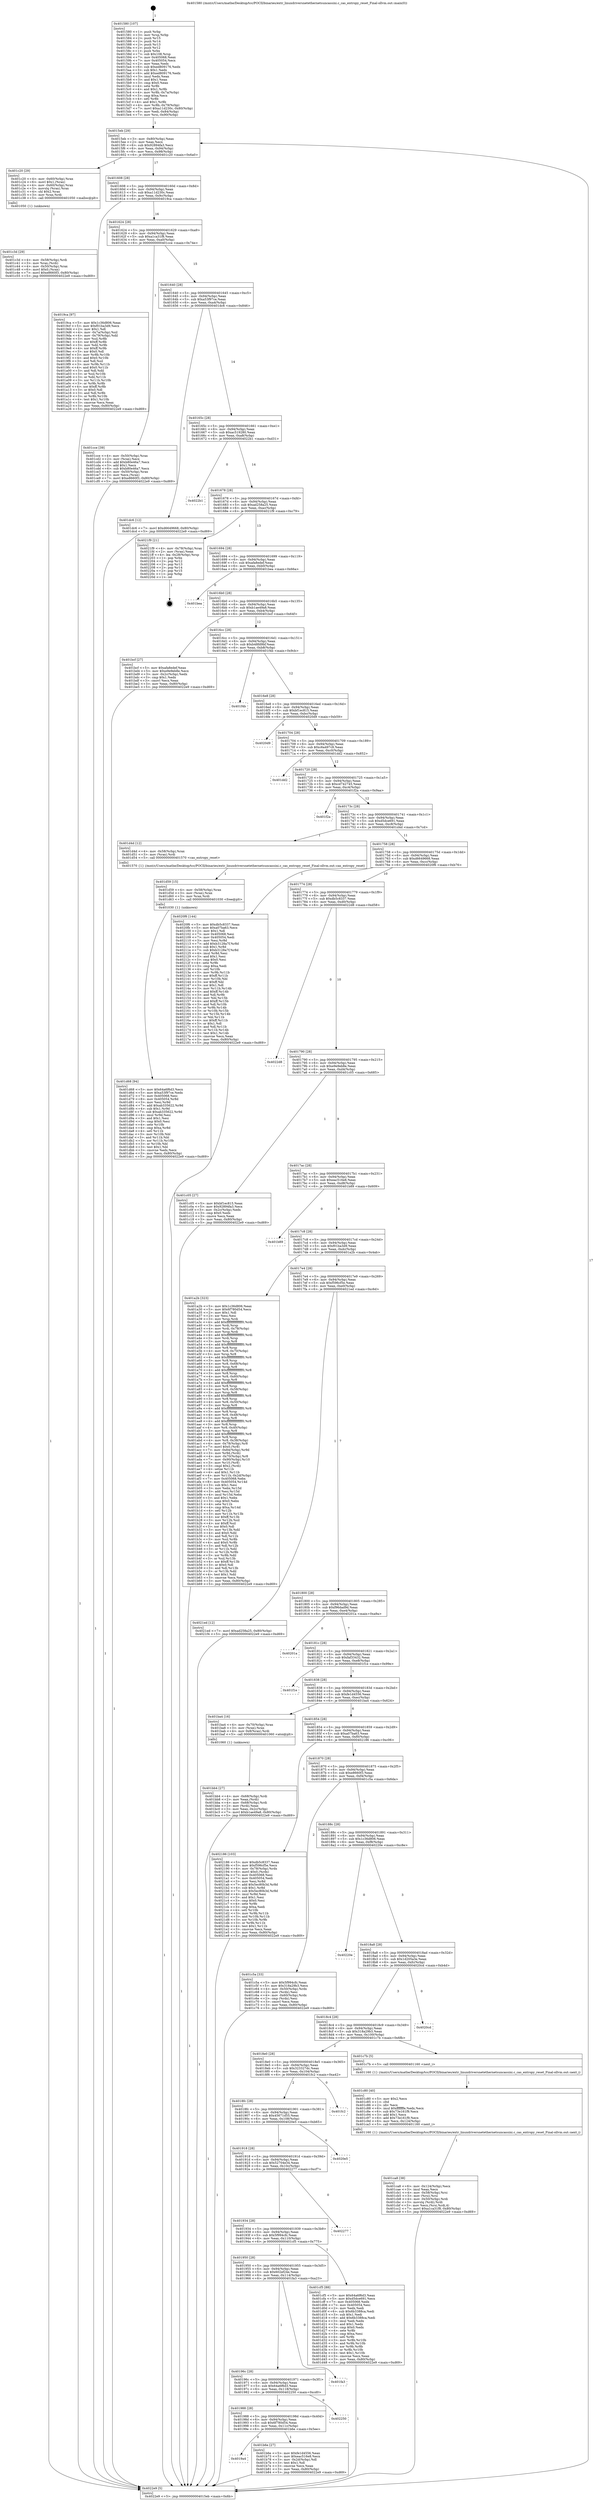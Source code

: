 digraph "0x401580" {
  label = "0x401580 (/mnt/c/Users/mathe/Desktop/tcc/POCII/binaries/extr_linuxdriversnetethernetsuncassini.c_cas_entropy_reset_Final-ollvm.out::main(0))"
  labelloc = "t"
  node[shape=record]

  Entry [label="",width=0.3,height=0.3,shape=circle,fillcolor=black,style=filled]
  "0x4015eb" [label="{
     0x4015eb [29]\l
     | [instrs]\l
     &nbsp;&nbsp;0x4015eb \<+3\>: mov -0x80(%rbp),%eax\l
     &nbsp;&nbsp;0x4015ee \<+2\>: mov %eax,%ecx\l
     &nbsp;&nbsp;0x4015f0 \<+6\>: sub $0x92894fa3,%ecx\l
     &nbsp;&nbsp;0x4015f6 \<+6\>: mov %eax,-0x94(%rbp)\l
     &nbsp;&nbsp;0x4015fc \<+6\>: mov %ecx,-0x98(%rbp)\l
     &nbsp;&nbsp;0x401602 \<+6\>: je 0000000000401c20 \<main+0x6a0\>\l
  }"]
  "0x401c20" [label="{
     0x401c20 [29]\l
     | [instrs]\l
     &nbsp;&nbsp;0x401c20 \<+4\>: mov -0x60(%rbp),%rax\l
     &nbsp;&nbsp;0x401c24 \<+6\>: movl $0x1,(%rax)\l
     &nbsp;&nbsp;0x401c2a \<+4\>: mov -0x60(%rbp),%rax\l
     &nbsp;&nbsp;0x401c2e \<+3\>: movslq (%rax),%rax\l
     &nbsp;&nbsp;0x401c31 \<+4\>: shl $0x2,%rax\l
     &nbsp;&nbsp;0x401c35 \<+3\>: mov %rax,%rdi\l
     &nbsp;&nbsp;0x401c38 \<+5\>: call 0000000000401050 \<malloc@plt\>\l
     | [calls]\l
     &nbsp;&nbsp;0x401050 \{1\} (unknown)\l
  }"]
  "0x401608" [label="{
     0x401608 [28]\l
     | [instrs]\l
     &nbsp;&nbsp;0x401608 \<+5\>: jmp 000000000040160d \<main+0x8d\>\l
     &nbsp;&nbsp;0x40160d \<+6\>: mov -0x94(%rbp),%eax\l
     &nbsp;&nbsp;0x401613 \<+5\>: sub $0xa11d230c,%eax\l
     &nbsp;&nbsp;0x401618 \<+6\>: mov %eax,-0x9c(%rbp)\l
     &nbsp;&nbsp;0x40161e \<+6\>: je 00000000004019ca \<main+0x44a\>\l
  }"]
  Exit [label="",width=0.3,height=0.3,shape=circle,fillcolor=black,style=filled,peripheries=2]
  "0x4019ca" [label="{
     0x4019ca [97]\l
     | [instrs]\l
     &nbsp;&nbsp;0x4019ca \<+5\>: mov $0x1c36d806,%eax\l
     &nbsp;&nbsp;0x4019cf \<+5\>: mov $0xf01ba3d9,%ecx\l
     &nbsp;&nbsp;0x4019d4 \<+2\>: mov $0x1,%dl\l
     &nbsp;&nbsp;0x4019d6 \<+4\>: mov -0x7a(%rbp),%sil\l
     &nbsp;&nbsp;0x4019da \<+4\>: mov -0x79(%rbp),%dil\l
     &nbsp;&nbsp;0x4019de \<+3\>: mov %sil,%r8b\l
     &nbsp;&nbsp;0x4019e1 \<+4\>: xor $0xff,%r8b\l
     &nbsp;&nbsp;0x4019e5 \<+3\>: mov %dil,%r9b\l
     &nbsp;&nbsp;0x4019e8 \<+4\>: xor $0xff,%r9b\l
     &nbsp;&nbsp;0x4019ec \<+3\>: xor $0x0,%dl\l
     &nbsp;&nbsp;0x4019ef \<+3\>: mov %r8b,%r10b\l
     &nbsp;&nbsp;0x4019f2 \<+4\>: and $0x0,%r10b\l
     &nbsp;&nbsp;0x4019f6 \<+3\>: and %dl,%sil\l
     &nbsp;&nbsp;0x4019f9 \<+3\>: mov %r9b,%r11b\l
     &nbsp;&nbsp;0x4019fc \<+4\>: and $0x0,%r11b\l
     &nbsp;&nbsp;0x401a00 \<+3\>: and %dl,%dil\l
     &nbsp;&nbsp;0x401a03 \<+3\>: or %sil,%r10b\l
     &nbsp;&nbsp;0x401a06 \<+3\>: or %dil,%r11b\l
     &nbsp;&nbsp;0x401a09 \<+3\>: xor %r11b,%r10b\l
     &nbsp;&nbsp;0x401a0c \<+3\>: or %r9b,%r8b\l
     &nbsp;&nbsp;0x401a0f \<+4\>: xor $0xff,%r8b\l
     &nbsp;&nbsp;0x401a13 \<+3\>: or $0x0,%dl\l
     &nbsp;&nbsp;0x401a16 \<+3\>: and %dl,%r8b\l
     &nbsp;&nbsp;0x401a19 \<+3\>: or %r8b,%r10b\l
     &nbsp;&nbsp;0x401a1c \<+4\>: test $0x1,%r10b\l
     &nbsp;&nbsp;0x401a20 \<+3\>: cmovne %ecx,%eax\l
     &nbsp;&nbsp;0x401a23 \<+3\>: mov %eax,-0x80(%rbp)\l
     &nbsp;&nbsp;0x401a26 \<+5\>: jmp 00000000004022e9 \<main+0xd69\>\l
  }"]
  "0x401624" [label="{
     0x401624 [28]\l
     | [instrs]\l
     &nbsp;&nbsp;0x401624 \<+5\>: jmp 0000000000401629 \<main+0xa9\>\l
     &nbsp;&nbsp;0x401629 \<+6\>: mov -0x94(%rbp),%eax\l
     &nbsp;&nbsp;0x40162f \<+5\>: sub $0xa1ca31f8,%eax\l
     &nbsp;&nbsp;0x401634 \<+6\>: mov %eax,-0xa0(%rbp)\l
     &nbsp;&nbsp;0x40163a \<+6\>: je 0000000000401cce \<main+0x74e\>\l
  }"]
  "0x4022e9" [label="{
     0x4022e9 [5]\l
     | [instrs]\l
     &nbsp;&nbsp;0x4022e9 \<+5\>: jmp 00000000004015eb \<main+0x6b\>\l
  }"]
  "0x401580" [label="{
     0x401580 [107]\l
     | [instrs]\l
     &nbsp;&nbsp;0x401580 \<+1\>: push %rbp\l
     &nbsp;&nbsp;0x401581 \<+3\>: mov %rsp,%rbp\l
     &nbsp;&nbsp;0x401584 \<+2\>: push %r15\l
     &nbsp;&nbsp;0x401586 \<+2\>: push %r14\l
     &nbsp;&nbsp;0x401588 \<+2\>: push %r13\l
     &nbsp;&nbsp;0x40158a \<+2\>: push %r12\l
     &nbsp;&nbsp;0x40158c \<+1\>: push %rbx\l
     &nbsp;&nbsp;0x40158d \<+7\>: sub $0x108,%rsp\l
     &nbsp;&nbsp;0x401594 \<+7\>: mov 0x405068,%eax\l
     &nbsp;&nbsp;0x40159b \<+7\>: mov 0x405054,%ecx\l
     &nbsp;&nbsp;0x4015a2 \<+2\>: mov %eax,%edx\l
     &nbsp;&nbsp;0x4015a4 \<+6\>: sub $0xed809176,%edx\l
     &nbsp;&nbsp;0x4015aa \<+3\>: sub $0x1,%edx\l
     &nbsp;&nbsp;0x4015ad \<+6\>: add $0xed809176,%edx\l
     &nbsp;&nbsp;0x4015b3 \<+3\>: imul %edx,%eax\l
     &nbsp;&nbsp;0x4015b6 \<+3\>: and $0x1,%eax\l
     &nbsp;&nbsp;0x4015b9 \<+3\>: cmp $0x0,%eax\l
     &nbsp;&nbsp;0x4015bc \<+4\>: sete %r8b\l
     &nbsp;&nbsp;0x4015c0 \<+4\>: and $0x1,%r8b\l
     &nbsp;&nbsp;0x4015c4 \<+4\>: mov %r8b,-0x7a(%rbp)\l
     &nbsp;&nbsp;0x4015c8 \<+3\>: cmp $0xa,%ecx\l
     &nbsp;&nbsp;0x4015cb \<+4\>: setl %r8b\l
     &nbsp;&nbsp;0x4015cf \<+4\>: and $0x1,%r8b\l
     &nbsp;&nbsp;0x4015d3 \<+4\>: mov %r8b,-0x79(%rbp)\l
     &nbsp;&nbsp;0x4015d7 \<+7\>: movl $0xa11d230c,-0x80(%rbp)\l
     &nbsp;&nbsp;0x4015de \<+6\>: mov %edi,-0x84(%rbp)\l
     &nbsp;&nbsp;0x4015e4 \<+7\>: mov %rsi,-0x90(%rbp)\l
  }"]
  "0x401d68" [label="{
     0x401d68 [94]\l
     | [instrs]\l
     &nbsp;&nbsp;0x401d68 \<+5\>: mov $0x64a6f6d3,%ecx\l
     &nbsp;&nbsp;0x401d6d \<+5\>: mov $0xa53f97ce,%edx\l
     &nbsp;&nbsp;0x401d72 \<+7\>: mov 0x405068,%esi\l
     &nbsp;&nbsp;0x401d79 \<+8\>: mov 0x405054,%r8d\l
     &nbsp;&nbsp;0x401d81 \<+3\>: mov %esi,%r9d\l
     &nbsp;&nbsp;0x401d84 \<+7\>: add $0xab335622,%r9d\l
     &nbsp;&nbsp;0x401d8b \<+4\>: sub $0x1,%r9d\l
     &nbsp;&nbsp;0x401d8f \<+7\>: sub $0xab335622,%r9d\l
     &nbsp;&nbsp;0x401d96 \<+4\>: imul %r9d,%esi\l
     &nbsp;&nbsp;0x401d9a \<+3\>: and $0x1,%esi\l
     &nbsp;&nbsp;0x401d9d \<+3\>: cmp $0x0,%esi\l
     &nbsp;&nbsp;0x401da0 \<+4\>: sete %r10b\l
     &nbsp;&nbsp;0x401da4 \<+4\>: cmp $0xa,%r8d\l
     &nbsp;&nbsp;0x401da8 \<+4\>: setl %r11b\l
     &nbsp;&nbsp;0x401dac \<+3\>: mov %r10b,%bl\l
     &nbsp;&nbsp;0x401daf \<+3\>: and %r11b,%bl\l
     &nbsp;&nbsp;0x401db2 \<+3\>: xor %r11b,%r10b\l
     &nbsp;&nbsp;0x401db5 \<+3\>: or %r10b,%bl\l
     &nbsp;&nbsp;0x401db8 \<+3\>: test $0x1,%bl\l
     &nbsp;&nbsp;0x401dbb \<+3\>: cmovne %edx,%ecx\l
     &nbsp;&nbsp;0x401dbe \<+3\>: mov %ecx,-0x80(%rbp)\l
     &nbsp;&nbsp;0x401dc1 \<+5\>: jmp 00000000004022e9 \<main+0xd69\>\l
  }"]
  "0x401cce" [label="{
     0x401cce [39]\l
     | [instrs]\l
     &nbsp;&nbsp;0x401cce \<+4\>: mov -0x50(%rbp),%rax\l
     &nbsp;&nbsp;0x401cd2 \<+2\>: mov (%rax),%ecx\l
     &nbsp;&nbsp;0x401cd4 \<+6\>: add $0xb80e46a7,%ecx\l
     &nbsp;&nbsp;0x401cda \<+3\>: add $0x1,%ecx\l
     &nbsp;&nbsp;0x401cdd \<+6\>: sub $0xb80e46a7,%ecx\l
     &nbsp;&nbsp;0x401ce3 \<+4\>: mov -0x50(%rbp),%rax\l
     &nbsp;&nbsp;0x401ce7 \<+2\>: mov %ecx,(%rax)\l
     &nbsp;&nbsp;0x401ce9 \<+7\>: movl $0xe8660f3,-0x80(%rbp)\l
     &nbsp;&nbsp;0x401cf0 \<+5\>: jmp 00000000004022e9 \<main+0xd69\>\l
  }"]
  "0x401640" [label="{
     0x401640 [28]\l
     | [instrs]\l
     &nbsp;&nbsp;0x401640 \<+5\>: jmp 0000000000401645 \<main+0xc5\>\l
     &nbsp;&nbsp;0x401645 \<+6\>: mov -0x94(%rbp),%eax\l
     &nbsp;&nbsp;0x40164b \<+5\>: sub $0xa53f97ce,%eax\l
     &nbsp;&nbsp;0x401650 \<+6\>: mov %eax,-0xa4(%rbp)\l
     &nbsp;&nbsp;0x401656 \<+6\>: je 0000000000401dc6 \<main+0x846\>\l
  }"]
  "0x401d59" [label="{
     0x401d59 [15]\l
     | [instrs]\l
     &nbsp;&nbsp;0x401d59 \<+4\>: mov -0x58(%rbp),%rax\l
     &nbsp;&nbsp;0x401d5d \<+3\>: mov (%rax),%rax\l
     &nbsp;&nbsp;0x401d60 \<+3\>: mov %rax,%rdi\l
     &nbsp;&nbsp;0x401d63 \<+5\>: call 0000000000401030 \<free@plt\>\l
     | [calls]\l
     &nbsp;&nbsp;0x401030 \{1\} (unknown)\l
  }"]
  "0x401dc6" [label="{
     0x401dc6 [12]\l
     | [instrs]\l
     &nbsp;&nbsp;0x401dc6 \<+7\>: movl $0xd6649668,-0x80(%rbp)\l
     &nbsp;&nbsp;0x401dcd \<+5\>: jmp 00000000004022e9 \<main+0xd69\>\l
  }"]
  "0x40165c" [label="{
     0x40165c [28]\l
     | [instrs]\l
     &nbsp;&nbsp;0x40165c \<+5\>: jmp 0000000000401661 \<main+0xe1\>\l
     &nbsp;&nbsp;0x401661 \<+6\>: mov -0x94(%rbp),%eax\l
     &nbsp;&nbsp;0x401667 \<+5\>: sub $0xac519280,%eax\l
     &nbsp;&nbsp;0x40166c \<+6\>: mov %eax,-0xa8(%rbp)\l
     &nbsp;&nbsp;0x401672 \<+6\>: je 00000000004022b1 \<main+0xd31\>\l
  }"]
  "0x401ca8" [label="{
     0x401ca8 [38]\l
     | [instrs]\l
     &nbsp;&nbsp;0x401ca8 \<+6\>: mov -0x124(%rbp),%ecx\l
     &nbsp;&nbsp;0x401cae \<+3\>: imul %eax,%ecx\l
     &nbsp;&nbsp;0x401cb1 \<+4\>: mov -0x58(%rbp),%rsi\l
     &nbsp;&nbsp;0x401cb5 \<+3\>: mov (%rsi),%rsi\l
     &nbsp;&nbsp;0x401cb8 \<+4\>: mov -0x50(%rbp),%rdi\l
     &nbsp;&nbsp;0x401cbc \<+3\>: movslq (%rdi),%rdi\l
     &nbsp;&nbsp;0x401cbf \<+3\>: mov %ecx,(%rsi,%rdi,4)\l
     &nbsp;&nbsp;0x401cc2 \<+7\>: movl $0xa1ca31f8,-0x80(%rbp)\l
     &nbsp;&nbsp;0x401cc9 \<+5\>: jmp 00000000004022e9 \<main+0xd69\>\l
  }"]
  "0x4022b1" [label="{
     0x4022b1\l
  }", style=dashed]
  "0x401678" [label="{
     0x401678 [28]\l
     | [instrs]\l
     &nbsp;&nbsp;0x401678 \<+5\>: jmp 000000000040167d \<main+0xfd\>\l
     &nbsp;&nbsp;0x40167d \<+6\>: mov -0x94(%rbp),%eax\l
     &nbsp;&nbsp;0x401683 \<+5\>: sub $0xad258a25,%eax\l
     &nbsp;&nbsp;0x401688 \<+6\>: mov %eax,-0xac(%rbp)\l
     &nbsp;&nbsp;0x40168e \<+6\>: je 00000000004021f9 \<main+0xc79\>\l
  }"]
  "0x401c80" [label="{
     0x401c80 [40]\l
     | [instrs]\l
     &nbsp;&nbsp;0x401c80 \<+5\>: mov $0x2,%ecx\l
     &nbsp;&nbsp;0x401c85 \<+1\>: cltd\l
     &nbsp;&nbsp;0x401c86 \<+2\>: idiv %ecx\l
     &nbsp;&nbsp;0x401c88 \<+6\>: imul $0xfffffffe,%edx,%ecx\l
     &nbsp;&nbsp;0x401c8e \<+6\>: sub $0x73e161f9,%ecx\l
     &nbsp;&nbsp;0x401c94 \<+3\>: add $0x1,%ecx\l
     &nbsp;&nbsp;0x401c97 \<+6\>: add $0x73e161f9,%ecx\l
     &nbsp;&nbsp;0x401c9d \<+6\>: mov %ecx,-0x124(%rbp)\l
     &nbsp;&nbsp;0x401ca3 \<+5\>: call 0000000000401160 \<next_i\>\l
     | [calls]\l
     &nbsp;&nbsp;0x401160 \{1\} (/mnt/c/Users/mathe/Desktop/tcc/POCII/binaries/extr_linuxdriversnetethernetsuncassini.c_cas_entropy_reset_Final-ollvm.out::next_i)\l
  }"]
  "0x4021f9" [label="{
     0x4021f9 [21]\l
     | [instrs]\l
     &nbsp;&nbsp;0x4021f9 \<+4\>: mov -0x78(%rbp),%rax\l
     &nbsp;&nbsp;0x4021fd \<+2\>: mov (%rax),%eax\l
     &nbsp;&nbsp;0x4021ff \<+4\>: lea -0x28(%rbp),%rsp\l
     &nbsp;&nbsp;0x402203 \<+1\>: pop %rbx\l
     &nbsp;&nbsp;0x402204 \<+2\>: pop %r12\l
     &nbsp;&nbsp;0x402206 \<+2\>: pop %r13\l
     &nbsp;&nbsp;0x402208 \<+2\>: pop %r14\l
     &nbsp;&nbsp;0x40220a \<+2\>: pop %r15\l
     &nbsp;&nbsp;0x40220c \<+1\>: pop %rbp\l
     &nbsp;&nbsp;0x40220d \<+1\>: ret\l
  }"]
  "0x401694" [label="{
     0x401694 [28]\l
     | [instrs]\l
     &nbsp;&nbsp;0x401694 \<+5\>: jmp 0000000000401699 \<main+0x119\>\l
     &nbsp;&nbsp;0x401699 \<+6\>: mov -0x94(%rbp),%eax\l
     &nbsp;&nbsp;0x40169f \<+5\>: sub $0xafa8edef,%eax\l
     &nbsp;&nbsp;0x4016a4 \<+6\>: mov %eax,-0xb0(%rbp)\l
     &nbsp;&nbsp;0x4016aa \<+6\>: je 0000000000401bea \<main+0x66a\>\l
  }"]
  "0x401c3d" [label="{
     0x401c3d [29]\l
     | [instrs]\l
     &nbsp;&nbsp;0x401c3d \<+4\>: mov -0x58(%rbp),%rdi\l
     &nbsp;&nbsp;0x401c41 \<+3\>: mov %rax,(%rdi)\l
     &nbsp;&nbsp;0x401c44 \<+4\>: mov -0x50(%rbp),%rax\l
     &nbsp;&nbsp;0x401c48 \<+6\>: movl $0x0,(%rax)\l
     &nbsp;&nbsp;0x401c4e \<+7\>: movl $0xe8660f3,-0x80(%rbp)\l
     &nbsp;&nbsp;0x401c55 \<+5\>: jmp 00000000004022e9 \<main+0xd69\>\l
  }"]
  "0x401bea" [label="{
     0x401bea\l
  }", style=dashed]
  "0x4016b0" [label="{
     0x4016b0 [28]\l
     | [instrs]\l
     &nbsp;&nbsp;0x4016b0 \<+5\>: jmp 00000000004016b5 \<main+0x135\>\l
     &nbsp;&nbsp;0x4016b5 \<+6\>: mov -0x94(%rbp),%eax\l
     &nbsp;&nbsp;0x4016bb \<+5\>: sub $0xb1ae49a8,%eax\l
     &nbsp;&nbsp;0x4016c0 \<+6\>: mov %eax,-0xb4(%rbp)\l
     &nbsp;&nbsp;0x4016c6 \<+6\>: je 0000000000401bcf \<main+0x64f\>\l
  }"]
  "0x401bb4" [label="{
     0x401bb4 [27]\l
     | [instrs]\l
     &nbsp;&nbsp;0x401bb4 \<+4\>: mov -0x68(%rbp),%rdi\l
     &nbsp;&nbsp;0x401bb8 \<+2\>: mov %eax,(%rdi)\l
     &nbsp;&nbsp;0x401bba \<+4\>: mov -0x68(%rbp),%rdi\l
     &nbsp;&nbsp;0x401bbe \<+2\>: mov (%rdi),%eax\l
     &nbsp;&nbsp;0x401bc0 \<+3\>: mov %eax,-0x2c(%rbp)\l
     &nbsp;&nbsp;0x401bc3 \<+7\>: movl $0xb1ae49a8,-0x80(%rbp)\l
     &nbsp;&nbsp;0x401bca \<+5\>: jmp 00000000004022e9 \<main+0xd69\>\l
  }"]
  "0x401bcf" [label="{
     0x401bcf [27]\l
     | [instrs]\l
     &nbsp;&nbsp;0x401bcf \<+5\>: mov $0xafa8edef,%eax\l
     &nbsp;&nbsp;0x401bd4 \<+5\>: mov $0xe9e9eb8e,%ecx\l
     &nbsp;&nbsp;0x401bd9 \<+3\>: mov -0x2c(%rbp),%edx\l
     &nbsp;&nbsp;0x401bdc \<+3\>: cmp $0x1,%edx\l
     &nbsp;&nbsp;0x401bdf \<+3\>: cmovl %ecx,%eax\l
     &nbsp;&nbsp;0x401be2 \<+3\>: mov %eax,-0x80(%rbp)\l
     &nbsp;&nbsp;0x401be5 \<+5\>: jmp 00000000004022e9 \<main+0xd69\>\l
  }"]
  "0x4016cc" [label="{
     0x4016cc [28]\l
     | [instrs]\l
     &nbsp;&nbsp;0x4016cc \<+5\>: jmp 00000000004016d1 \<main+0x151\>\l
     &nbsp;&nbsp;0x4016d1 \<+6\>: mov -0x94(%rbp),%eax\l
     &nbsp;&nbsp;0x4016d7 \<+5\>: sub $0xb48fd9bf,%eax\l
     &nbsp;&nbsp;0x4016dc \<+6\>: mov %eax,-0xb8(%rbp)\l
     &nbsp;&nbsp;0x4016e2 \<+6\>: je 0000000000401f4b \<main+0x9cb\>\l
  }"]
  "0x4019a4" [label="{
     0x4019a4\l
  }", style=dashed]
  "0x401f4b" [label="{
     0x401f4b\l
  }", style=dashed]
  "0x4016e8" [label="{
     0x4016e8 [28]\l
     | [instrs]\l
     &nbsp;&nbsp;0x4016e8 \<+5\>: jmp 00000000004016ed \<main+0x16d\>\l
     &nbsp;&nbsp;0x4016ed \<+6\>: mov -0x94(%rbp),%eax\l
     &nbsp;&nbsp;0x4016f3 \<+5\>: sub $0xbf1ec815,%eax\l
     &nbsp;&nbsp;0x4016f8 \<+6\>: mov %eax,-0xbc(%rbp)\l
     &nbsp;&nbsp;0x4016fe \<+6\>: je 00000000004020d9 \<main+0xb59\>\l
  }"]
  "0x401b6e" [label="{
     0x401b6e [27]\l
     | [instrs]\l
     &nbsp;&nbsp;0x401b6e \<+5\>: mov $0xfe1d4556,%eax\l
     &nbsp;&nbsp;0x401b73 \<+5\>: mov $0xeac516e8,%ecx\l
     &nbsp;&nbsp;0x401b78 \<+3\>: mov -0x2d(%rbp),%dl\l
     &nbsp;&nbsp;0x401b7b \<+3\>: test $0x1,%dl\l
     &nbsp;&nbsp;0x401b7e \<+3\>: cmovne %ecx,%eax\l
     &nbsp;&nbsp;0x401b81 \<+3\>: mov %eax,-0x80(%rbp)\l
     &nbsp;&nbsp;0x401b84 \<+5\>: jmp 00000000004022e9 \<main+0xd69\>\l
  }"]
  "0x4020d9" [label="{
     0x4020d9\l
  }", style=dashed]
  "0x401704" [label="{
     0x401704 [28]\l
     | [instrs]\l
     &nbsp;&nbsp;0x401704 \<+5\>: jmp 0000000000401709 \<main+0x189\>\l
     &nbsp;&nbsp;0x401709 \<+6\>: mov -0x94(%rbp),%eax\l
     &nbsp;&nbsp;0x40170f \<+5\>: sub $0xc6a497c9,%eax\l
     &nbsp;&nbsp;0x401714 \<+6\>: mov %eax,-0xc0(%rbp)\l
     &nbsp;&nbsp;0x40171a \<+6\>: je 0000000000401dd2 \<main+0x852\>\l
  }"]
  "0x401988" [label="{
     0x401988 [28]\l
     | [instrs]\l
     &nbsp;&nbsp;0x401988 \<+5\>: jmp 000000000040198d \<main+0x40d\>\l
     &nbsp;&nbsp;0x40198d \<+6\>: mov -0x94(%rbp),%eax\l
     &nbsp;&nbsp;0x401993 \<+5\>: sub $0x6f780d54,%eax\l
     &nbsp;&nbsp;0x401998 \<+6\>: mov %eax,-0x11c(%rbp)\l
     &nbsp;&nbsp;0x40199e \<+6\>: je 0000000000401b6e \<main+0x5ee\>\l
  }"]
  "0x401dd2" [label="{
     0x401dd2\l
  }", style=dashed]
  "0x401720" [label="{
     0x401720 [28]\l
     | [instrs]\l
     &nbsp;&nbsp;0x401720 \<+5\>: jmp 0000000000401725 \<main+0x1a5\>\l
     &nbsp;&nbsp;0x401725 \<+6\>: mov -0x94(%rbp),%eax\l
     &nbsp;&nbsp;0x40172b \<+5\>: sub $0xcd742745,%eax\l
     &nbsp;&nbsp;0x401730 \<+6\>: mov %eax,-0xc4(%rbp)\l
     &nbsp;&nbsp;0x401736 \<+6\>: je 0000000000401f2a \<main+0x9aa\>\l
  }"]
  "0x402250" [label="{
     0x402250\l
  }", style=dashed]
  "0x401f2a" [label="{
     0x401f2a\l
  }", style=dashed]
  "0x40173c" [label="{
     0x40173c [28]\l
     | [instrs]\l
     &nbsp;&nbsp;0x40173c \<+5\>: jmp 0000000000401741 \<main+0x1c1\>\l
     &nbsp;&nbsp;0x401741 \<+6\>: mov -0x94(%rbp),%eax\l
     &nbsp;&nbsp;0x401747 \<+5\>: sub $0xd5dce691,%eax\l
     &nbsp;&nbsp;0x40174c \<+6\>: mov %eax,-0xc8(%rbp)\l
     &nbsp;&nbsp;0x401752 \<+6\>: je 0000000000401d4d \<main+0x7cd\>\l
  }"]
  "0x40196c" [label="{
     0x40196c [28]\l
     | [instrs]\l
     &nbsp;&nbsp;0x40196c \<+5\>: jmp 0000000000401971 \<main+0x3f1\>\l
     &nbsp;&nbsp;0x401971 \<+6\>: mov -0x94(%rbp),%eax\l
     &nbsp;&nbsp;0x401977 \<+5\>: sub $0x64a6f6d3,%eax\l
     &nbsp;&nbsp;0x40197c \<+6\>: mov %eax,-0x118(%rbp)\l
     &nbsp;&nbsp;0x401982 \<+6\>: je 0000000000402250 \<main+0xcd0\>\l
  }"]
  "0x401d4d" [label="{
     0x401d4d [12]\l
     | [instrs]\l
     &nbsp;&nbsp;0x401d4d \<+4\>: mov -0x58(%rbp),%rax\l
     &nbsp;&nbsp;0x401d51 \<+3\>: mov (%rax),%rdi\l
     &nbsp;&nbsp;0x401d54 \<+5\>: call 0000000000401570 \<cas_entropy_reset\>\l
     | [calls]\l
     &nbsp;&nbsp;0x401570 \{1\} (/mnt/c/Users/mathe/Desktop/tcc/POCII/binaries/extr_linuxdriversnetethernetsuncassini.c_cas_entropy_reset_Final-ollvm.out::cas_entropy_reset)\l
  }"]
  "0x401758" [label="{
     0x401758 [28]\l
     | [instrs]\l
     &nbsp;&nbsp;0x401758 \<+5\>: jmp 000000000040175d \<main+0x1dd\>\l
     &nbsp;&nbsp;0x40175d \<+6\>: mov -0x94(%rbp),%eax\l
     &nbsp;&nbsp;0x401763 \<+5\>: sub $0xd6649668,%eax\l
     &nbsp;&nbsp;0x401768 \<+6\>: mov %eax,-0xcc(%rbp)\l
     &nbsp;&nbsp;0x40176e \<+6\>: je 00000000004020f6 \<main+0xb76\>\l
  }"]
  "0x401fa3" [label="{
     0x401fa3\l
  }", style=dashed]
  "0x4020f6" [label="{
     0x4020f6 [144]\l
     | [instrs]\l
     &nbsp;&nbsp;0x4020f6 \<+5\>: mov $0xdb5c8337,%eax\l
     &nbsp;&nbsp;0x4020fb \<+5\>: mov $0xa07ba63,%ecx\l
     &nbsp;&nbsp;0x402100 \<+2\>: mov $0x1,%dl\l
     &nbsp;&nbsp;0x402102 \<+7\>: mov 0x405068,%esi\l
     &nbsp;&nbsp;0x402109 \<+7\>: mov 0x405054,%edi\l
     &nbsp;&nbsp;0x402110 \<+3\>: mov %esi,%r8d\l
     &nbsp;&nbsp;0x402113 \<+7\>: add $0xb3128a7f,%r8d\l
     &nbsp;&nbsp;0x40211a \<+4\>: sub $0x1,%r8d\l
     &nbsp;&nbsp;0x40211e \<+7\>: sub $0xb3128a7f,%r8d\l
     &nbsp;&nbsp;0x402125 \<+4\>: imul %r8d,%esi\l
     &nbsp;&nbsp;0x402129 \<+3\>: and $0x1,%esi\l
     &nbsp;&nbsp;0x40212c \<+3\>: cmp $0x0,%esi\l
     &nbsp;&nbsp;0x40212f \<+4\>: sete %r9b\l
     &nbsp;&nbsp;0x402133 \<+3\>: cmp $0xa,%edi\l
     &nbsp;&nbsp;0x402136 \<+4\>: setl %r10b\l
     &nbsp;&nbsp;0x40213a \<+3\>: mov %r9b,%r11b\l
     &nbsp;&nbsp;0x40213d \<+4\>: xor $0xff,%r11b\l
     &nbsp;&nbsp;0x402141 \<+3\>: mov %r10b,%bl\l
     &nbsp;&nbsp;0x402144 \<+3\>: xor $0xff,%bl\l
     &nbsp;&nbsp;0x402147 \<+3\>: xor $0x1,%dl\l
     &nbsp;&nbsp;0x40214a \<+3\>: mov %r11b,%r14b\l
     &nbsp;&nbsp;0x40214d \<+4\>: and $0xff,%r14b\l
     &nbsp;&nbsp;0x402151 \<+3\>: and %dl,%r9b\l
     &nbsp;&nbsp;0x402154 \<+3\>: mov %bl,%r15b\l
     &nbsp;&nbsp;0x402157 \<+4\>: and $0xff,%r15b\l
     &nbsp;&nbsp;0x40215b \<+3\>: and %dl,%r10b\l
     &nbsp;&nbsp;0x40215e \<+3\>: or %r9b,%r14b\l
     &nbsp;&nbsp;0x402161 \<+3\>: or %r10b,%r15b\l
     &nbsp;&nbsp;0x402164 \<+3\>: xor %r15b,%r14b\l
     &nbsp;&nbsp;0x402167 \<+3\>: or %bl,%r11b\l
     &nbsp;&nbsp;0x40216a \<+4\>: xor $0xff,%r11b\l
     &nbsp;&nbsp;0x40216e \<+3\>: or $0x1,%dl\l
     &nbsp;&nbsp;0x402171 \<+3\>: and %dl,%r11b\l
     &nbsp;&nbsp;0x402174 \<+3\>: or %r11b,%r14b\l
     &nbsp;&nbsp;0x402177 \<+4\>: test $0x1,%r14b\l
     &nbsp;&nbsp;0x40217b \<+3\>: cmovne %ecx,%eax\l
     &nbsp;&nbsp;0x40217e \<+3\>: mov %eax,-0x80(%rbp)\l
     &nbsp;&nbsp;0x402181 \<+5\>: jmp 00000000004022e9 \<main+0xd69\>\l
  }"]
  "0x401774" [label="{
     0x401774 [28]\l
     | [instrs]\l
     &nbsp;&nbsp;0x401774 \<+5\>: jmp 0000000000401779 \<main+0x1f9\>\l
     &nbsp;&nbsp;0x401779 \<+6\>: mov -0x94(%rbp),%eax\l
     &nbsp;&nbsp;0x40177f \<+5\>: sub $0xdb5c8337,%eax\l
     &nbsp;&nbsp;0x401784 \<+6\>: mov %eax,-0xd0(%rbp)\l
     &nbsp;&nbsp;0x40178a \<+6\>: je 00000000004022d8 \<main+0xd58\>\l
  }"]
  "0x401950" [label="{
     0x401950 [28]\l
     | [instrs]\l
     &nbsp;&nbsp;0x401950 \<+5\>: jmp 0000000000401955 \<main+0x3d5\>\l
     &nbsp;&nbsp;0x401955 \<+6\>: mov -0x94(%rbp),%eax\l
     &nbsp;&nbsp;0x40195b \<+5\>: sub $0x602ef24e,%eax\l
     &nbsp;&nbsp;0x401960 \<+6\>: mov %eax,-0x114(%rbp)\l
     &nbsp;&nbsp;0x401966 \<+6\>: je 0000000000401fa3 \<main+0xa23\>\l
  }"]
  "0x4022d8" [label="{
     0x4022d8\l
  }", style=dashed]
  "0x401790" [label="{
     0x401790 [28]\l
     | [instrs]\l
     &nbsp;&nbsp;0x401790 \<+5\>: jmp 0000000000401795 \<main+0x215\>\l
     &nbsp;&nbsp;0x401795 \<+6\>: mov -0x94(%rbp),%eax\l
     &nbsp;&nbsp;0x40179b \<+5\>: sub $0xe9e9eb8e,%eax\l
     &nbsp;&nbsp;0x4017a0 \<+6\>: mov %eax,-0xd4(%rbp)\l
     &nbsp;&nbsp;0x4017a6 \<+6\>: je 0000000000401c05 \<main+0x685\>\l
  }"]
  "0x401cf5" [label="{
     0x401cf5 [88]\l
     | [instrs]\l
     &nbsp;&nbsp;0x401cf5 \<+5\>: mov $0x64a6f6d3,%eax\l
     &nbsp;&nbsp;0x401cfa \<+5\>: mov $0xd5dce691,%ecx\l
     &nbsp;&nbsp;0x401cff \<+7\>: mov 0x405068,%edx\l
     &nbsp;&nbsp;0x401d06 \<+7\>: mov 0x405054,%esi\l
     &nbsp;&nbsp;0x401d0d \<+2\>: mov %edx,%edi\l
     &nbsp;&nbsp;0x401d0f \<+6\>: sub $0x6b3388ca,%edi\l
     &nbsp;&nbsp;0x401d15 \<+3\>: sub $0x1,%edi\l
     &nbsp;&nbsp;0x401d18 \<+6\>: add $0x6b3388ca,%edi\l
     &nbsp;&nbsp;0x401d1e \<+3\>: imul %edi,%edx\l
     &nbsp;&nbsp;0x401d21 \<+3\>: and $0x1,%edx\l
     &nbsp;&nbsp;0x401d24 \<+3\>: cmp $0x0,%edx\l
     &nbsp;&nbsp;0x401d27 \<+4\>: sete %r8b\l
     &nbsp;&nbsp;0x401d2b \<+3\>: cmp $0xa,%esi\l
     &nbsp;&nbsp;0x401d2e \<+4\>: setl %r9b\l
     &nbsp;&nbsp;0x401d32 \<+3\>: mov %r8b,%r10b\l
     &nbsp;&nbsp;0x401d35 \<+3\>: and %r9b,%r10b\l
     &nbsp;&nbsp;0x401d38 \<+3\>: xor %r9b,%r8b\l
     &nbsp;&nbsp;0x401d3b \<+3\>: or %r8b,%r10b\l
     &nbsp;&nbsp;0x401d3e \<+4\>: test $0x1,%r10b\l
     &nbsp;&nbsp;0x401d42 \<+3\>: cmovne %ecx,%eax\l
     &nbsp;&nbsp;0x401d45 \<+3\>: mov %eax,-0x80(%rbp)\l
     &nbsp;&nbsp;0x401d48 \<+5\>: jmp 00000000004022e9 \<main+0xd69\>\l
  }"]
  "0x401c05" [label="{
     0x401c05 [27]\l
     | [instrs]\l
     &nbsp;&nbsp;0x401c05 \<+5\>: mov $0xbf1ec815,%eax\l
     &nbsp;&nbsp;0x401c0a \<+5\>: mov $0x92894fa3,%ecx\l
     &nbsp;&nbsp;0x401c0f \<+3\>: mov -0x2c(%rbp),%edx\l
     &nbsp;&nbsp;0x401c12 \<+3\>: cmp $0x0,%edx\l
     &nbsp;&nbsp;0x401c15 \<+3\>: cmove %ecx,%eax\l
     &nbsp;&nbsp;0x401c18 \<+3\>: mov %eax,-0x80(%rbp)\l
     &nbsp;&nbsp;0x401c1b \<+5\>: jmp 00000000004022e9 \<main+0xd69\>\l
  }"]
  "0x4017ac" [label="{
     0x4017ac [28]\l
     | [instrs]\l
     &nbsp;&nbsp;0x4017ac \<+5\>: jmp 00000000004017b1 \<main+0x231\>\l
     &nbsp;&nbsp;0x4017b1 \<+6\>: mov -0x94(%rbp),%eax\l
     &nbsp;&nbsp;0x4017b7 \<+5\>: sub $0xeac516e8,%eax\l
     &nbsp;&nbsp;0x4017bc \<+6\>: mov %eax,-0xd8(%rbp)\l
     &nbsp;&nbsp;0x4017c2 \<+6\>: je 0000000000401b89 \<main+0x609\>\l
  }"]
  "0x401934" [label="{
     0x401934 [28]\l
     | [instrs]\l
     &nbsp;&nbsp;0x401934 \<+5\>: jmp 0000000000401939 \<main+0x3b9\>\l
     &nbsp;&nbsp;0x401939 \<+6\>: mov -0x94(%rbp),%eax\l
     &nbsp;&nbsp;0x40193f \<+5\>: sub $0x5f994cfc,%eax\l
     &nbsp;&nbsp;0x401944 \<+6\>: mov %eax,-0x110(%rbp)\l
     &nbsp;&nbsp;0x40194a \<+6\>: je 0000000000401cf5 \<main+0x775\>\l
  }"]
  "0x401b89" [label="{
     0x401b89\l
  }", style=dashed]
  "0x4017c8" [label="{
     0x4017c8 [28]\l
     | [instrs]\l
     &nbsp;&nbsp;0x4017c8 \<+5\>: jmp 00000000004017cd \<main+0x24d\>\l
     &nbsp;&nbsp;0x4017cd \<+6\>: mov -0x94(%rbp),%eax\l
     &nbsp;&nbsp;0x4017d3 \<+5\>: sub $0xf01ba3d9,%eax\l
     &nbsp;&nbsp;0x4017d8 \<+6\>: mov %eax,-0xdc(%rbp)\l
     &nbsp;&nbsp;0x4017de \<+6\>: je 0000000000401a2b \<main+0x4ab\>\l
  }"]
  "0x402277" [label="{
     0x402277\l
  }", style=dashed]
  "0x401a2b" [label="{
     0x401a2b [323]\l
     | [instrs]\l
     &nbsp;&nbsp;0x401a2b \<+5\>: mov $0x1c36d806,%eax\l
     &nbsp;&nbsp;0x401a30 \<+5\>: mov $0x6f780d54,%ecx\l
     &nbsp;&nbsp;0x401a35 \<+2\>: mov $0x1,%dl\l
     &nbsp;&nbsp;0x401a37 \<+2\>: xor %esi,%esi\l
     &nbsp;&nbsp;0x401a39 \<+3\>: mov %rsp,%rdi\l
     &nbsp;&nbsp;0x401a3c \<+4\>: add $0xfffffffffffffff0,%rdi\l
     &nbsp;&nbsp;0x401a40 \<+3\>: mov %rdi,%rsp\l
     &nbsp;&nbsp;0x401a43 \<+4\>: mov %rdi,-0x78(%rbp)\l
     &nbsp;&nbsp;0x401a47 \<+3\>: mov %rsp,%rdi\l
     &nbsp;&nbsp;0x401a4a \<+4\>: add $0xfffffffffffffff0,%rdi\l
     &nbsp;&nbsp;0x401a4e \<+3\>: mov %rdi,%rsp\l
     &nbsp;&nbsp;0x401a51 \<+3\>: mov %rsp,%r8\l
     &nbsp;&nbsp;0x401a54 \<+4\>: add $0xfffffffffffffff0,%r8\l
     &nbsp;&nbsp;0x401a58 \<+3\>: mov %r8,%rsp\l
     &nbsp;&nbsp;0x401a5b \<+4\>: mov %r8,-0x70(%rbp)\l
     &nbsp;&nbsp;0x401a5f \<+3\>: mov %rsp,%r8\l
     &nbsp;&nbsp;0x401a62 \<+4\>: add $0xfffffffffffffff0,%r8\l
     &nbsp;&nbsp;0x401a66 \<+3\>: mov %r8,%rsp\l
     &nbsp;&nbsp;0x401a69 \<+4\>: mov %r8,-0x68(%rbp)\l
     &nbsp;&nbsp;0x401a6d \<+3\>: mov %rsp,%r8\l
     &nbsp;&nbsp;0x401a70 \<+4\>: add $0xfffffffffffffff0,%r8\l
     &nbsp;&nbsp;0x401a74 \<+3\>: mov %r8,%rsp\l
     &nbsp;&nbsp;0x401a77 \<+4\>: mov %r8,-0x60(%rbp)\l
     &nbsp;&nbsp;0x401a7b \<+3\>: mov %rsp,%r8\l
     &nbsp;&nbsp;0x401a7e \<+4\>: add $0xfffffffffffffff0,%r8\l
     &nbsp;&nbsp;0x401a82 \<+3\>: mov %r8,%rsp\l
     &nbsp;&nbsp;0x401a85 \<+4\>: mov %r8,-0x58(%rbp)\l
     &nbsp;&nbsp;0x401a89 \<+3\>: mov %rsp,%r8\l
     &nbsp;&nbsp;0x401a8c \<+4\>: add $0xfffffffffffffff0,%r8\l
     &nbsp;&nbsp;0x401a90 \<+3\>: mov %r8,%rsp\l
     &nbsp;&nbsp;0x401a93 \<+4\>: mov %r8,-0x50(%rbp)\l
     &nbsp;&nbsp;0x401a97 \<+3\>: mov %rsp,%r8\l
     &nbsp;&nbsp;0x401a9a \<+4\>: add $0xfffffffffffffff0,%r8\l
     &nbsp;&nbsp;0x401a9e \<+3\>: mov %r8,%rsp\l
     &nbsp;&nbsp;0x401aa1 \<+4\>: mov %r8,-0x48(%rbp)\l
     &nbsp;&nbsp;0x401aa5 \<+3\>: mov %rsp,%r8\l
     &nbsp;&nbsp;0x401aa8 \<+4\>: add $0xfffffffffffffff0,%r8\l
     &nbsp;&nbsp;0x401aac \<+3\>: mov %r8,%rsp\l
     &nbsp;&nbsp;0x401aaf \<+4\>: mov %r8,-0x40(%rbp)\l
     &nbsp;&nbsp;0x401ab3 \<+3\>: mov %rsp,%r8\l
     &nbsp;&nbsp;0x401ab6 \<+4\>: add $0xfffffffffffffff0,%r8\l
     &nbsp;&nbsp;0x401aba \<+3\>: mov %r8,%rsp\l
     &nbsp;&nbsp;0x401abd \<+4\>: mov %r8,-0x38(%rbp)\l
     &nbsp;&nbsp;0x401ac1 \<+4\>: mov -0x78(%rbp),%r8\l
     &nbsp;&nbsp;0x401ac5 \<+7\>: movl $0x0,(%r8)\l
     &nbsp;&nbsp;0x401acc \<+7\>: mov -0x84(%rbp),%r9d\l
     &nbsp;&nbsp;0x401ad3 \<+3\>: mov %r9d,(%rdi)\l
     &nbsp;&nbsp;0x401ad6 \<+4\>: mov -0x70(%rbp),%r8\l
     &nbsp;&nbsp;0x401ada \<+7\>: mov -0x90(%rbp),%r10\l
     &nbsp;&nbsp;0x401ae1 \<+3\>: mov %r10,(%r8)\l
     &nbsp;&nbsp;0x401ae4 \<+3\>: cmpl $0x2,(%rdi)\l
     &nbsp;&nbsp;0x401ae7 \<+4\>: setne %r11b\l
     &nbsp;&nbsp;0x401aeb \<+4\>: and $0x1,%r11b\l
     &nbsp;&nbsp;0x401aef \<+4\>: mov %r11b,-0x2d(%rbp)\l
     &nbsp;&nbsp;0x401af3 \<+7\>: mov 0x405068,%ebx\l
     &nbsp;&nbsp;0x401afa \<+8\>: mov 0x405054,%r14d\l
     &nbsp;&nbsp;0x401b02 \<+3\>: sub $0x1,%esi\l
     &nbsp;&nbsp;0x401b05 \<+3\>: mov %ebx,%r15d\l
     &nbsp;&nbsp;0x401b08 \<+3\>: add %esi,%r15d\l
     &nbsp;&nbsp;0x401b0b \<+4\>: imul %r15d,%ebx\l
     &nbsp;&nbsp;0x401b0f \<+3\>: and $0x1,%ebx\l
     &nbsp;&nbsp;0x401b12 \<+3\>: cmp $0x0,%ebx\l
     &nbsp;&nbsp;0x401b15 \<+4\>: sete %r11b\l
     &nbsp;&nbsp;0x401b19 \<+4\>: cmp $0xa,%r14d\l
     &nbsp;&nbsp;0x401b1d \<+4\>: setl %r12b\l
     &nbsp;&nbsp;0x401b21 \<+3\>: mov %r11b,%r13b\l
     &nbsp;&nbsp;0x401b24 \<+4\>: xor $0xff,%r13b\l
     &nbsp;&nbsp;0x401b28 \<+3\>: mov %r12b,%sil\l
     &nbsp;&nbsp;0x401b2b \<+4\>: xor $0xff,%sil\l
     &nbsp;&nbsp;0x401b2f \<+3\>: xor $0x0,%dl\l
     &nbsp;&nbsp;0x401b32 \<+3\>: mov %r13b,%dil\l
     &nbsp;&nbsp;0x401b35 \<+4\>: and $0x0,%dil\l
     &nbsp;&nbsp;0x401b39 \<+3\>: and %dl,%r11b\l
     &nbsp;&nbsp;0x401b3c \<+3\>: mov %sil,%r8b\l
     &nbsp;&nbsp;0x401b3f \<+4\>: and $0x0,%r8b\l
     &nbsp;&nbsp;0x401b43 \<+3\>: and %dl,%r12b\l
     &nbsp;&nbsp;0x401b46 \<+3\>: or %r11b,%dil\l
     &nbsp;&nbsp;0x401b49 \<+3\>: or %r12b,%r8b\l
     &nbsp;&nbsp;0x401b4c \<+3\>: xor %r8b,%dil\l
     &nbsp;&nbsp;0x401b4f \<+3\>: or %sil,%r13b\l
     &nbsp;&nbsp;0x401b52 \<+4\>: xor $0xff,%r13b\l
     &nbsp;&nbsp;0x401b56 \<+3\>: or $0x0,%dl\l
     &nbsp;&nbsp;0x401b59 \<+3\>: and %dl,%r13b\l
     &nbsp;&nbsp;0x401b5c \<+3\>: or %r13b,%dil\l
     &nbsp;&nbsp;0x401b5f \<+4\>: test $0x1,%dil\l
     &nbsp;&nbsp;0x401b63 \<+3\>: cmovne %ecx,%eax\l
     &nbsp;&nbsp;0x401b66 \<+3\>: mov %eax,-0x80(%rbp)\l
     &nbsp;&nbsp;0x401b69 \<+5\>: jmp 00000000004022e9 \<main+0xd69\>\l
  }"]
  "0x4017e4" [label="{
     0x4017e4 [28]\l
     | [instrs]\l
     &nbsp;&nbsp;0x4017e4 \<+5\>: jmp 00000000004017e9 \<main+0x269\>\l
     &nbsp;&nbsp;0x4017e9 \<+6\>: mov -0x94(%rbp),%eax\l
     &nbsp;&nbsp;0x4017ef \<+5\>: sub $0xf596cf5e,%eax\l
     &nbsp;&nbsp;0x4017f4 \<+6\>: mov %eax,-0xe0(%rbp)\l
     &nbsp;&nbsp;0x4017fa \<+6\>: je 00000000004021ed \<main+0xc6d\>\l
  }"]
  "0x401918" [label="{
     0x401918 [28]\l
     | [instrs]\l
     &nbsp;&nbsp;0x401918 \<+5\>: jmp 000000000040191d \<main+0x39d\>\l
     &nbsp;&nbsp;0x40191d \<+6\>: mov -0x94(%rbp),%eax\l
     &nbsp;&nbsp;0x401923 \<+5\>: sub $0x52704e34,%eax\l
     &nbsp;&nbsp;0x401928 \<+6\>: mov %eax,-0x10c(%rbp)\l
     &nbsp;&nbsp;0x40192e \<+6\>: je 0000000000402277 \<main+0xcf7\>\l
  }"]
  "0x4020e5" [label="{
     0x4020e5\l
  }", style=dashed]
  "0x4021ed" [label="{
     0x4021ed [12]\l
     | [instrs]\l
     &nbsp;&nbsp;0x4021ed \<+7\>: movl $0xad258a25,-0x80(%rbp)\l
     &nbsp;&nbsp;0x4021f4 \<+5\>: jmp 00000000004022e9 \<main+0xd69\>\l
  }"]
  "0x401800" [label="{
     0x401800 [28]\l
     | [instrs]\l
     &nbsp;&nbsp;0x401800 \<+5\>: jmp 0000000000401805 \<main+0x285\>\l
     &nbsp;&nbsp;0x401805 \<+6\>: mov -0x94(%rbp),%eax\l
     &nbsp;&nbsp;0x40180b \<+5\>: sub $0xf96dad9d,%eax\l
     &nbsp;&nbsp;0x401810 \<+6\>: mov %eax,-0xe4(%rbp)\l
     &nbsp;&nbsp;0x401816 \<+6\>: je 000000000040201a \<main+0xa9a\>\l
  }"]
  "0x4018fc" [label="{
     0x4018fc [28]\l
     | [instrs]\l
     &nbsp;&nbsp;0x4018fc \<+5\>: jmp 0000000000401901 \<main+0x381\>\l
     &nbsp;&nbsp;0x401901 \<+6\>: mov -0x94(%rbp),%eax\l
     &nbsp;&nbsp;0x401907 \<+5\>: sub $0x45671d55,%eax\l
     &nbsp;&nbsp;0x40190c \<+6\>: mov %eax,-0x108(%rbp)\l
     &nbsp;&nbsp;0x401912 \<+6\>: je 00000000004020e5 \<main+0xb65\>\l
  }"]
  "0x40201a" [label="{
     0x40201a\l
  }", style=dashed]
  "0x40181c" [label="{
     0x40181c [28]\l
     | [instrs]\l
     &nbsp;&nbsp;0x40181c \<+5\>: jmp 0000000000401821 \<main+0x2a1\>\l
     &nbsp;&nbsp;0x401821 \<+6\>: mov -0x94(%rbp),%eax\l
     &nbsp;&nbsp;0x401827 \<+5\>: sub $0xfaf33432,%eax\l
     &nbsp;&nbsp;0x40182c \<+6\>: mov %eax,-0xe8(%rbp)\l
     &nbsp;&nbsp;0x401832 \<+6\>: je 0000000000401f1e \<main+0x99e\>\l
  }"]
  "0x401fc2" [label="{
     0x401fc2\l
  }", style=dashed]
  "0x401f1e" [label="{
     0x401f1e\l
  }", style=dashed]
  "0x401838" [label="{
     0x401838 [28]\l
     | [instrs]\l
     &nbsp;&nbsp;0x401838 \<+5\>: jmp 000000000040183d \<main+0x2bd\>\l
     &nbsp;&nbsp;0x40183d \<+6\>: mov -0x94(%rbp),%eax\l
     &nbsp;&nbsp;0x401843 \<+5\>: sub $0xfe1d4556,%eax\l
     &nbsp;&nbsp;0x401848 \<+6\>: mov %eax,-0xec(%rbp)\l
     &nbsp;&nbsp;0x40184e \<+6\>: je 0000000000401ba4 \<main+0x624\>\l
  }"]
  "0x4018e0" [label="{
     0x4018e0 [28]\l
     | [instrs]\l
     &nbsp;&nbsp;0x4018e0 \<+5\>: jmp 00000000004018e5 \<main+0x365\>\l
     &nbsp;&nbsp;0x4018e5 \<+6\>: mov -0x94(%rbp),%eax\l
     &nbsp;&nbsp;0x4018eb \<+5\>: sub $0x323327dc,%eax\l
     &nbsp;&nbsp;0x4018f0 \<+6\>: mov %eax,-0x104(%rbp)\l
     &nbsp;&nbsp;0x4018f6 \<+6\>: je 0000000000401fc2 \<main+0xa42\>\l
  }"]
  "0x401ba4" [label="{
     0x401ba4 [16]\l
     | [instrs]\l
     &nbsp;&nbsp;0x401ba4 \<+4\>: mov -0x70(%rbp),%rax\l
     &nbsp;&nbsp;0x401ba8 \<+3\>: mov (%rax),%rax\l
     &nbsp;&nbsp;0x401bab \<+4\>: mov 0x8(%rax),%rdi\l
     &nbsp;&nbsp;0x401baf \<+5\>: call 0000000000401060 \<atoi@plt\>\l
     | [calls]\l
     &nbsp;&nbsp;0x401060 \{1\} (unknown)\l
  }"]
  "0x401854" [label="{
     0x401854 [28]\l
     | [instrs]\l
     &nbsp;&nbsp;0x401854 \<+5\>: jmp 0000000000401859 \<main+0x2d9\>\l
     &nbsp;&nbsp;0x401859 \<+6\>: mov -0x94(%rbp),%eax\l
     &nbsp;&nbsp;0x40185f \<+5\>: sub $0xa07ba63,%eax\l
     &nbsp;&nbsp;0x401864 \<+6\>: mov %eax,-0xf0(%rbp)\l
     &nbsp;&nbsp;0x40186a \<+6\>: je 0000000000402186 \<main+0xc06\>\l
  }"]
  "0x401c7b" [label="{
     0x401c7b [5]\l
     | [instrs]\l
     &nbsp;&nbsp;0x401c7b \<+5\>: call 0000000000401160 \<next_i\>\l
     | [calls]\l
     &nbsp;&nbsp;0x401160 \{1\} (/mnt/c/Users/mathe/Desktop/tcc/POCII/binaries/extr_linuxdriversnetethernetsuncassini.c_cas_entropy_reset_Final-ollvm.out::next_i)\l
  }"]
  "0x402186" [label="{
     0x402186 [103]\l
     | [instrs]\l
     &nbsp;&nbsp;0x402186 \<+5\>: mov $0xdb5c8337,%eax\l
     &nbsp;&nbsp;0x40218b \<+5\>: mov $0xf596cf5e,%ecx\l
     &nbsp;&nbsp;0x402190 \<+4\>: mov -0x78(%rbp),%rdx\l
     &nbsp;&nbsp;0x402194 \<+6\>: movl $0x0,(%rdx)\l
     &nbsp;&nbsp;0x40219a \<+7\>: mov 0x405068,%esi\l
     &nbsp;&nbsp;0x4021a1 \<+7\>: mov 0x405054,%edi\l
     &nbsp;&nbsp;0x4021a8 \<+3\>: mov %esi,%r8d\l
     &nbsp;&nbsp;0x4021ab \<+7\>: add $0x5ec80b3d,%r8d\l
     &nbsp;&nbsp;0x4021b2 \<+4\>: sub $0x1,%r8d\l
     &nbsp;&nbsp;0x4021b6 \<+7\>: sub $0x5ec80b3d,%r8d\l
     &nbsp;&nbsp;0x4021bd \<+4\>: imul %r8d,%esi\l
     &nbsp;&nbsp;0x4021c1 \<+3\>: and $0x1,%esi\l
     &nbsp;&nbsp;0x4021c4 \<+3\>: cmp $0x0,%esi\l
     &nbsp;&nbsp;0x4021c7 \<+4\>: sete %r9b\l
     &nbsp;&nbsp;0x4021cb \<+3\>: cmp $0xa,%edi\l
     &nbsp;&nbsp;0x4021ce \<+4\>: setl %r10b\l
     &nbsp;&nbsp;0x4021d2 \<+3\>: mov %r9b,%r11b\l
     &nbsp;&nbsp;0x4021d5 \<+3\>: and %r10b,%r11b\l
     &nbsp;&nbsp;0x4021d8 \<+3\>: xor %r10b,%r9b\l
     &nbsp;&nbsp;0x4021db \<+3\>: or %r9b,%r11b\l
     &nbsp;&nbsp;0x4021de \<+4\>: test $0x1,%r11b\l
     &nbsp;&nbsp;0x4021e2 \<+3\>: cmovne %ecx,%eax\l
     &nbsp;&nbsp;0x4021e5 \<+3\>: mov %eax,-0x80(%rbp)\l
     &nbsp;&nbsp;0x4021e8 \<+5\>: jmp 00000000004022e9 \<main+0xd69\>\l
  }"]
  "0x401870" [label="{
     0x401870 [28]\l
     | [instrs]\l
     &nbsp;&nbsp;0x401870 \<+5\>: jmp 0000000000401875 \<main+0x2f5\>\l
     &nbsp;&nbsp;0x401875 \<+6\>: mov -0x94(%rbp),%eax\l
     &nbsp;&nbsp;0x40187b \<+5\>: sub $0xe8660f3,%eax\l
     &nbsp;&nbsp;0x401880 \<+6\>: mov %eax,-0xf4(%rbp)\l
     &nbsp;&nbsp;0x401886 \<+6\>: je 0000000000401c5a \<main+0x6da\>\l
  }"]
  "0x4018c4" [label="{
     0x4018c4 [28]\l
     | [instrs]\l
     &nbsp;&nbsp;0x4018c4 \<+5\>: jmp 00000000004018c9 \<main+0x349\>\l
     &nbsp;&nbsp;0x4018c9 \<+6\>: mov -0x94(%rbp),%eax\l
     &nbsp;&nbsp;0x4018cf \<+5\>: sub $0x318a29b3,%eax\l
     &nbsp;&nbsp;0x4018d4 \<+6\>: mov %eax,-0x100(%rbp)\l
     &nbsp;&nbsp;0x4018da \<+6\>: je 0000000000401c7b \<main+0x6fb\>\l
  }"]
  "0x401c5a" [label="{
     0x401c5a [33]\l
     | [instrs]\l
     &nbsp;&nbsp;0x401c5a \<+5\>: mov $0x5f994cfc,%eax\l
     &nbsp;&nbsp;0x401c5f \<+5\>: mov $0x318a29b3,%ecx\l
     &nbsp;&nbsp;0x401c64 \<+4\>: mov -0x50(%rbp),%rdx\l
     &nbsp;&nbsp;0x401c68 \<+2\>: mov (%rdx),%esi\l
     &nbsp;&nbsp;0x401c6a \<+4\>: mov -0x60(%rbp),%rdx\l
     &nbsp;&nbsp;0x401c6e \<+2\>: cmp (%rdx),%esi\l
     &nbsp;&nbsp;0x401c70 \<+3\>: cmovl %ecx,%eax\l
     &nbsp;&nbsp;0x401c73 \<+3\>: mov %eax,-0x80(%rbp)\l
     &nbsp;&nbsp;0x401c76 \<+5\>: jmp 00000000004022e9 \<main+0xd69\>\l
  }"]
  "0x40188c" [label="{
     0x40188c [28]\l
     | [instrs]\l
     &nbsp;&nbsp;0x40188c \<+5\>: jmp 0000000000401891 \<main+0x311\>\l
     &nbsp;&nbsp;0x401891 \<+6\>: mov -0x94(%rbp),%eax\l
     &nbsp;&nbsp;0x401897 \<+5\>: sub $0x1c36d806,%eax\l
     &nbsp;&nbsp;0x40189c \<+6\>: mov %eax,-0xf8(%rbp)\l
     &nbsp;&nbsp;0x4018a2 \<+6\>: je 000000000040220e \<main+0xc8e\>\l
  }"]
  "0x4020cd" [label="{
     0x4020cd\l
  }", style=dashed]
  "0x40220e" [label="{
     0x40220e\l
  }", style=dashed]
  "0x4018a8" [label="{
     0x4018a8 [28]\l
     | [instrs]\l
     &nbsp;&nbsp;0x4018a8 \<+5\>: jmp 00000000004018ad \<main+0x32d\>\l
     &nbsp;&nbsp;0x4018ad \<+6\>: mov -0x94(%rbp),%eax\l
     &nbsp;&nbsp;0x4018b3 \<+5\>: sub $0x1d205a3e,%eax\l
     &nbsp;&nbsp;0x4018b8 \<+6\>: mov %eax,-0xfc(%rbp)\l
     &nbsp;&nbsp;0x4018be \<+6\>: je 00000000004020cd \<main+0xb4d\>\l
  }"]
  Entry -> "0x401580" [label=" 1"]
  "0x4015eb" -> "0x401c20" [label=" 1"]
  "0x4015eb" -> "0x401608" [label=" 17"]
  "0x4021f9" -> Exit [label=" 1"]
  "0x401608" -> "0x4019ca" [label=" 1"]
  "0x401608" -> "0x401624" [label=" 16"]
  "0x4019ca" -> "0x4022e9" [label=" 1"]
  "0x401580" -> "0x4015eb" [label=" 1"]
  "0x4022e9" -> "0x4015eb" [label=" 17"]
  "0x4021ed" -> "0x4022e9" [label=" 1"]
  "0x401624" -> "0x401cce" [label=" 1"]
  "0x401624" -> "0x401640" [label=" 15"]
  "0x402186" -> "0x4022e9" [label=" 1"]
  "0x401640" -> "0x401dc6" [label=" 1"]
  "0x401640" -> "0x40165c" [label=" 14"]
  "0x4020f6" -> "0x4022e9" [label=" 1"]
  "0x40165c" -> "0x4022b1" [label=" 0"]
  "0x40165c" -> "0x401678" [label=" 14"]
  "0x401dc6" -> "0x4022e9" [label=" 1"]
  "0x401678" -> "0x4021f9" [label=" 1"]
  "0x401678" -> "0x401694" [label=" 13"]
  "0x401d68" -> "0x4022e9" [label=" 1"]
  "0x401694" -> "0x401bea" [label=" 0"]
  "0x401694" -> "0x4016b0" [label=" 13"]
  "0x401d59" -> "0x401d68" [label=" 1"]
  "0x4016b0" -> "0x401bcf" [label=" 1"]
  "0x4016b0" -> "0x4016cc" [label=" 12"]
  "0x401d4d" -> "0x401d59" [label=" 1"]
  "0x4016cc" -> "0x401f4b" [label=" 0"]
  "0x4016cc" -> "0x4016e8" [label=" 12"]
  "0x401cf5" -> "0x4022e9" [label=" 1"]
  "0x4016e8" -> "0x4020d9" [label=" 0"]
  "0x4016e8" -> "0x401704" [label=" 12"]
  "0x401cce" -> "0x4022e9" [label=" 1"]
  "0x401704" -> "0x401dd2" [label=" 0"]
  "0x401704" -> "0x401720" [label=" 12"]
  "0x401c80" -> "0x401ca8" [label=" 1"]
  "0x401720" -> "0x401f2a" [label=" 0"]
  "0x401720" -> "0x40173c" [label=" 12"]
  "0x401c7b" -> "0x401c80" [label=" 1"]
  "0x40173c" -> "0x401d4d" [label=" 1"]
  "0x40173c" -> "0x401758" [label=" 11"]
  "0x401c3d" -> "0x4022e9" [label=" 1"]
  "0x401758" -> "0x4020f6" [label=" 1"]
  "0x401758" -> "0x401774" [label=" 10"]
  "0x401c20" -> "0x401c3d" [label=" 1"]
  "0x401774" -> "0x4022d8" [label=" 0"]
  "0x401774" -> "0x401790" [label=" 10"]
  "0x401bcf" -> "0x4022e9" [label=" 1"]
  "0x401790" -> "0x401c05" [label=" 1"]
  "0x401790" -> "0x4017ac" [label=" 9"]
  "0x401bb4" -> "0x4022e9" [label=" 1"]
  "0x4017ac" -> "0x401b89" [label=" 0"]
  "0x4017ac" -> "0x4017c8" [label=" 9"]
  "0x401b6e" -> "0x4022e9" [label=" 1"]
  "0x4017c8" -> "0x401a2b" [label=" 1"]
  "0x4017c8" -> "0x4017e4" [label=" 8"]
  "0x401988" -> "0x4019a4" [label=" 0"]
  "0x401a2b" -> "0x4022e9" [label=" 1"]
  "0x401ca8" -> "0x4022e9" [label=" 1"]
  "0x4017e4" -> "0x4021ed" [label=" 1"]
  "0x4017e4" -> "0x401800" [label=" 7"]
  "0x40196c" -> "0x401988" [label=" 1"]
  "0x401800" -> "0x40201a" [label=" 0"]
  "0x401800" -> "0x40181c" [label=" 7"]
  "0x401c5a" -> "0x4022e9" [label=" 2"]
  "0x40181c" -> "0x401f1e" [label=" 0"]
  "0x40181c" -> "0x401838" [label=" 7"]
  "0x401950" -> "0x40196c" [label=" 1"]
  "0x401838" -> "0x401ba4" [label=" 1"]
  "0x401838" -> "0x401854" [label=" 6"]
  "0x401c05" -> "0x4022e9" [label=" 1"]
  "0x401854" -> "0x402186" [label=" 1"]
  "0x401854" -> "0x401870" [label=" 5"]
  "0x401934" -> "0x401950" [label=" 1"]
  "0x401870" -> "0x401c5a" [label=" 2"]
  "0x401870" -> "0x40188c" [label=" 3"]
  "0x401ba4" -> "0x401bb4" [label=" 1"]
  "0x40188c" -> "0x40220e" [label=" 0"]
  "0x40188c" -> "0x4018a8" [label=" 3"]
  "0x401918" -> "0x401934" [label=" 2"]
  "0x4018a8" -> "0x4020cd" [label=" 0"]
  "0x4018a8" -> "0x4018c4" [label=" 3"]
  "0x401934" -> "0x401cf5" [label=" 1"]
  "0x4018c4" -> "0x401c7b" [label=" 1"]
  "0x4018c4" -> "0x4018e0" [label=" 2"]
  "0x401950" -> "0x401fa3" [label=" 0"]
  "0x4018e0" -> "0x401fc2" [label=" 0"]
  "0x4018e0" -> "0x4018fc" [label=" 2"]
  "0x40196c" -> "0x402250" [label=" 0"]
  "0x4018fc" -> "0x4020e5" [label=" 0"]
  "0x4018fc" -> "0x401918" [label=" 2"]
  "0x401988" -> "0x401b6e" [label=" 1"]
  "0x401918" -> "0x402277" [label=" 0"]
}
